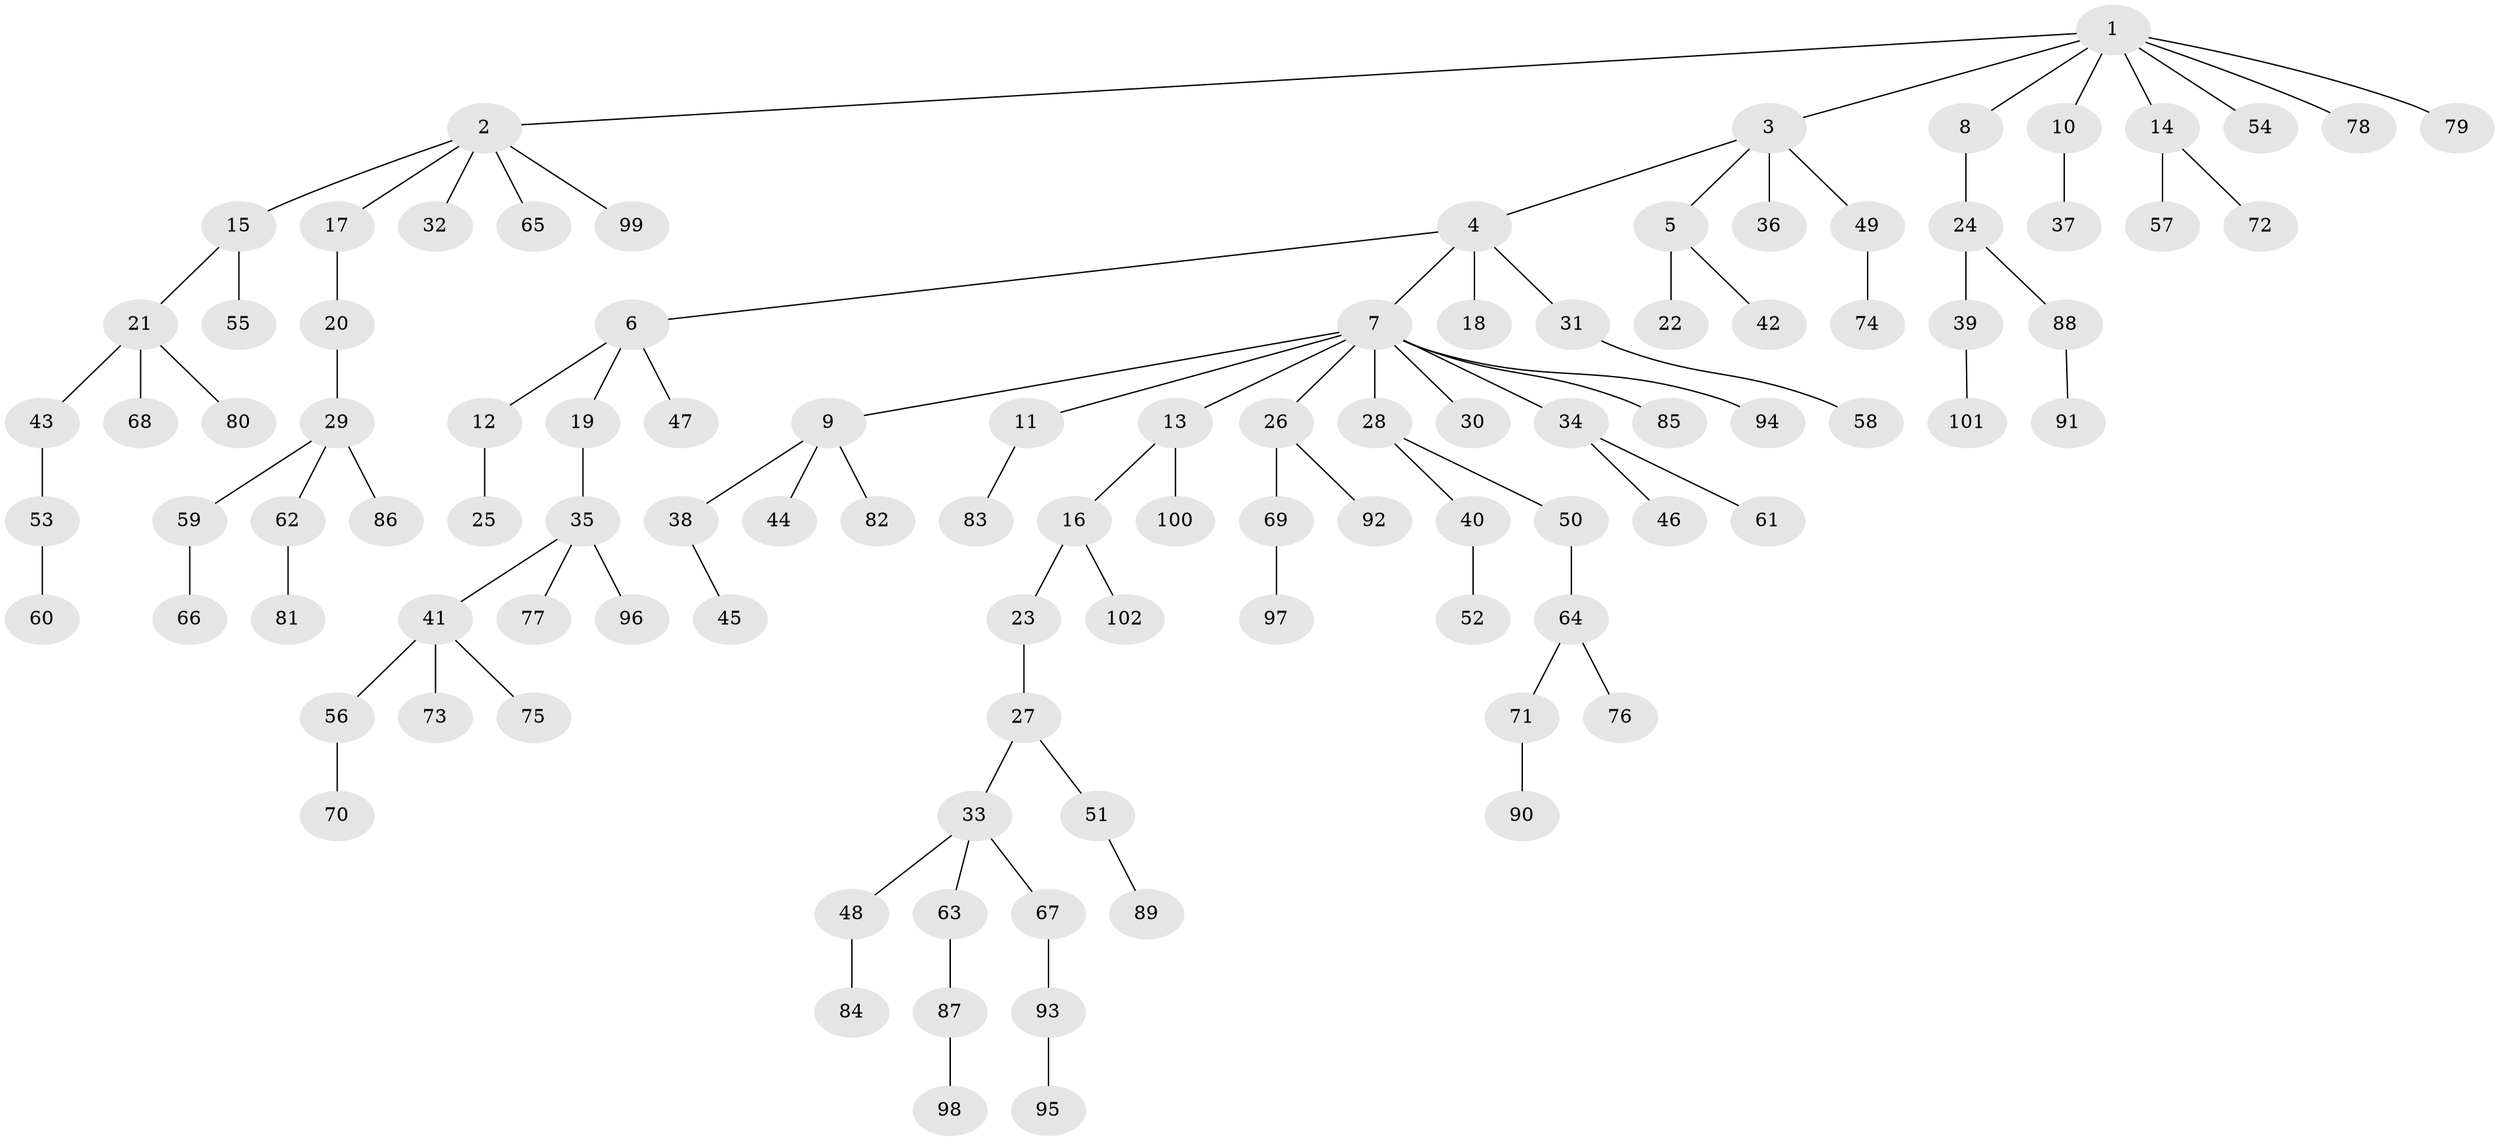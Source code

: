 // coarse degree distribution, {7: 0.014285714285714285, 5: 0.02857142857142857, 8: 0.014285714285714285, 2: 0.22857142857142856, 3: 0.05714285714285714, 12: 0.014285714285714285, 1: 0.5857142857142857, 4: 0.05714285714285714}
// Generated by graph-tools (version 1.1) at 2025/42/03/06/25 10:42:03]
// undirected, 102 vertices, 101 edges
graph export_dot {
graph [start="1"]
  node [color=gray90,style=filled];
  1;
  2;
  3;
  4;
  5;
  6;
  7;
  8;
  9;
  10;
  11;
  12;
  13;
  14;
  15;
  16;
  17;
  18;
  19;
  20;
  21;
  22;
  23;
  24;
  25;
  26;
  27;
  28;
  29;
  30;
  31;
  32;
  33;
  34;
  35;
  36;
  37;
  38;
  39;
  40;
  41;
  42;
  43;
  44;
  45;
  46;
  47;
  48;
  49;
  50;
  51;
  52;
  53;
  54;
  55;
  56;
  57;
  58;
  59;
  60;
  61;
  62;
  63;
  64;
  65;
  66;
  67;
  68;
  69;
  70;
  71;
  72;
  73;
  74;
  75;
  76;
  77;
  78;
  79;
  80;
  81;
  82;
  83;
  84;
  85;
  86;
  87;
  88;
  89;
  90;
  91;
  92;
  93;
  94;
  95;
  96;
  97;
  98;
  99;
  100;
  101;
  102;
  1 -- 2;
  1 -- 3;
  1 -- 8;
  1 -- 10;
  1 -- 14;
  1 -- 54;
  1 -- 78;
  1 -- 79;
  2 -- 15;
  2 -- 17;
  2 -- 32;
  2 -- 65;
  2 -- 99;
  3 -- 4;
  3 -- 5;
  3 -- 36;
  3 -- 49;
  4 -- 6;
  4 -- 7;
  4 -- 18;
  4 -- 31;
  5 -- 22;
  5 -- 42;
  6 -- 12;
  6 -- 19;
  6 -- 47;
  7 -- 9;
  7 -- 11;
  7 -- 13;
  7 -- 26;
  7 -- 28;
  7 -- 30;
  7 -- 34;
  7 -- 85;
  7 -- 94;
  8 -- 24;
  9 -- 38;
  9 -- 44;
  9 -- 82;
  10 -- 37;
  11 -- 83;
  12 -- 25;
  13 -- 16;
  13 -- 100;
  14 -- 57;
  14 -- 72;
  15 -- 21;
  15 -- 55;
  16 -- 23;
  16 -- 102;
  17 -- 20;
  19 -- 35;
  20 -- 29;
  21 -- 43;
  21 -- 68;
  21 -- 80;
  23 -- 27;
  24 -- 39;
  24 -- 88;
  26 -- 69;
  26 -- 92;
  27 -- 33;
  27 -- 51;
  28 -- 40;
  28 -- 50;
  29 -- 59;
  29 -- 62;
  29 -- 86;
  31 -- 58;
  33 -- 48;
  33 -- 63;
  33 -- 67;
  34 -- 46;
  34 -- 61;
  35 -- 41;
  35 -- 77;
  35 -- 96;
  38 -- 45;
  39 -- 101;
  40 -- 52;
  41 -- 56;
  41 -- 73;
  41 -- 75;
  43 -- 53;
  48 -- 84;
  49 -- 74;
  50 -- 64;
  51 -- 89;
  53 -- 60;
  56 -- 70;
  59 -- 66;
  62 -- 81;
  63 -- 87;
  64 -- 71;
  64 -- 76;
  67 -- 93;
  69 -- 97;
  71 -- 90;
  87 -- 98;
  88 -- 91;
  93 -- 95;
}
